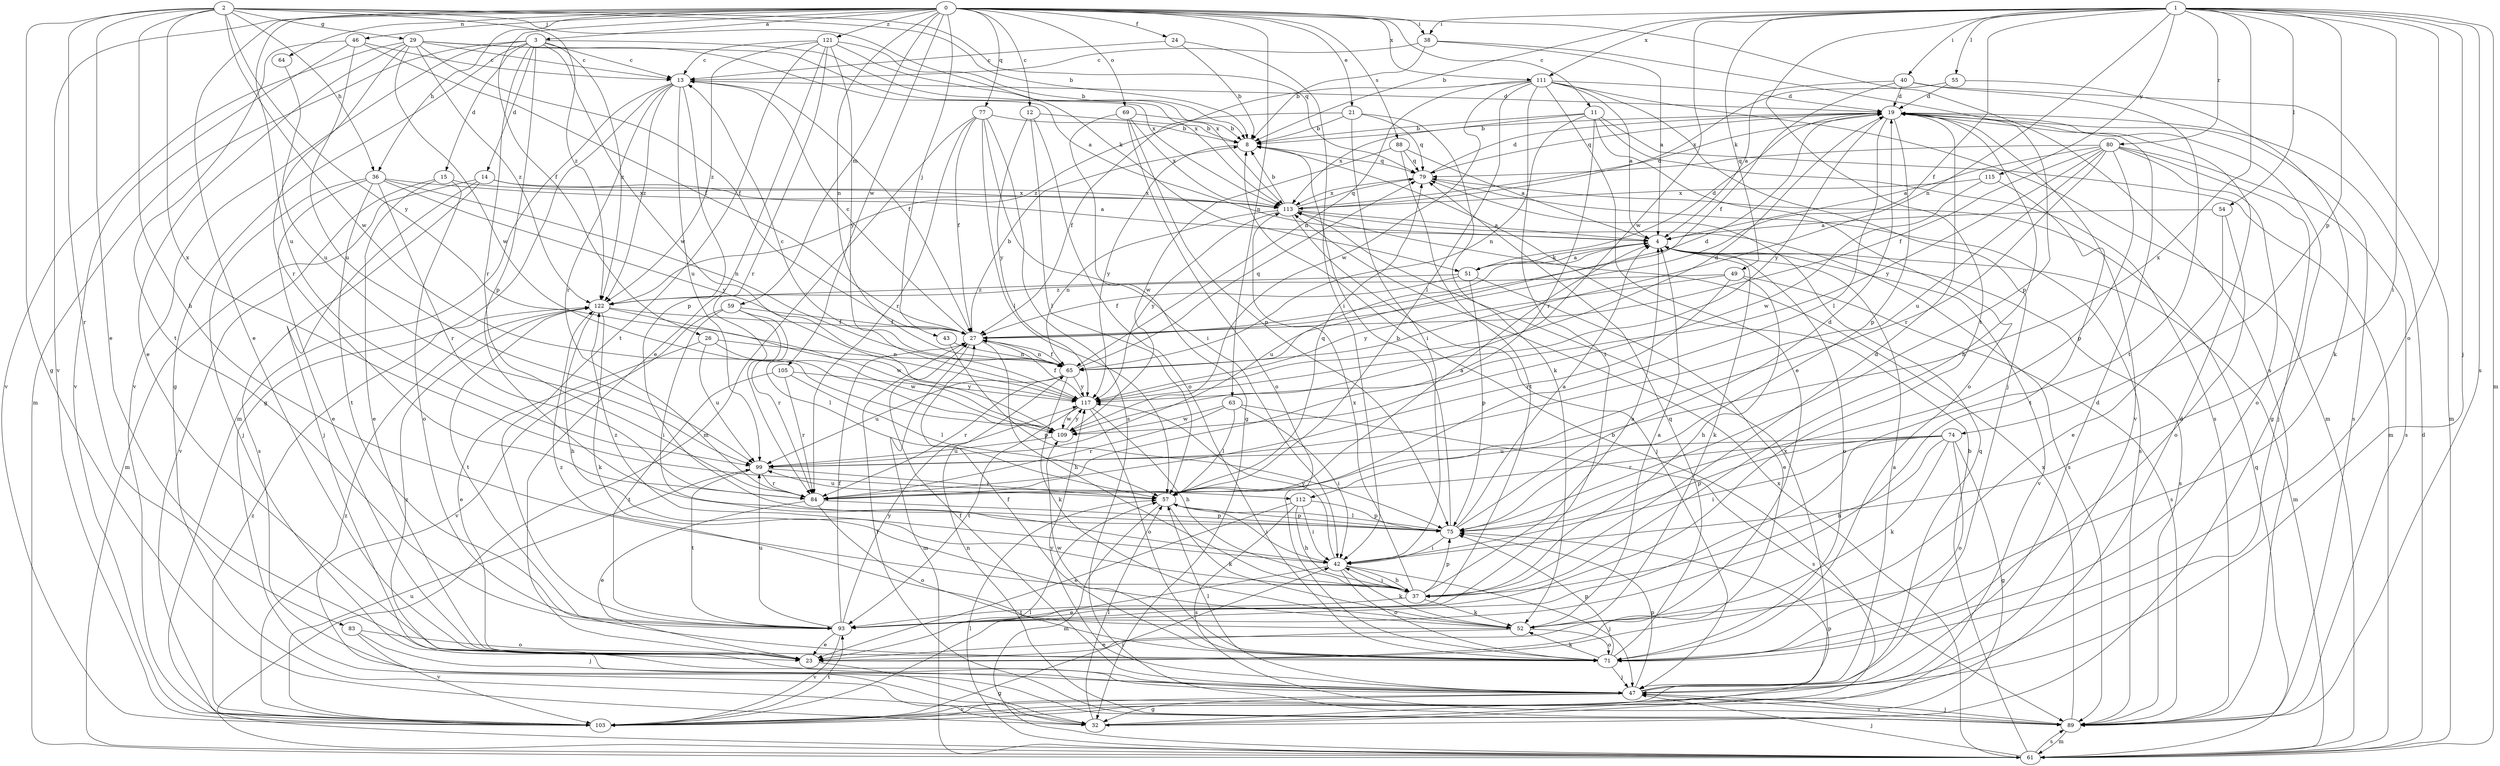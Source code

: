 strict digraph  {
0;
1;
2;
3;
4;
8;
11;
12;
13;
14;
15;
19;
21;
23;
24;
26;
27;
29;
32;
36;
37;
38;
40;
42;
43;
46;
47;
49;
51;
52;
54;
55;
57;
59;
61;
63;
64;
65;
69;
71;
74;
75;
77;
79;
80;
83;
84;
88;
89;
93;
99;
103;
105;
109;
111;
112;
113;
115;
117;
121;
122;
0 -> 3  [label=a];
0 -> 11  [label=c];
0 -> 12  [label=c];
0 -> 21  [label=e];
0 -> 23  [label=e];
0 -> 24  [label=f];
0 -> 26  [label=f];
0 -> 36  [label=h];
0 -> 38  [label=i];
0 -> 43  [label=j];
0 -> 46  [label=j];
0 -> 59  [label=m];
0 -> 63  [label=n];
0 -> 64  [label=n];
0 -> 65  [label=n];
0 -> 69  [label=o];
0 -> 77  [label=q];
0 -> 88  [label=s];
0 -> 89  [label=s];
0 -> 99  [label=u];
0 -> 103  [label=v];
0 -> 105  [label=w];
0 -> 111  [label=x];
0 -> 121  [label=z];
1 -> 8  [label=b];
1 -> 27  [label=f];
1 -> 38  [label=i];
1 -> 40  [label=i];
1 -> 42  [label=i];
1 -> 47  [label=j];
1 -> 49  [label=k];
1 -> 54  [label=l];
1 -> 55  [label=l];
1 -> 61  [label=m];
1 -> 65  [label=n];
1 -> 71  [label=o];
1 -> 74  [label=p];
1 -> 80  [label=r];
1 -> 89  [label=s];
1 -> 93  [label=t];
1 -> 109  [label=w];
1 -> 111  [label=x];
1 -> 112  [label=x];
1 -> 115  [label=y];
2 -> 8  [label=b];
2 -> 23  [label=e];
2 -> 29  [label=g];
2 -> 32  [label=g];
2 -> 36  [label=h];
2 -> 37  [label=h];
2 -> 51  [label=k];
2 -> 79  [label=q];
2 -> 83  [label=r];
2 -> 109  [label=w];
2 -> 112  [label=x];
2 -> 117  [label=y];
2 -> 122  [label=z];
3 -> 13  [label=c];
3 -> 14  [label=d];
3 -> 15  [label=d];
3 -> 32  [label=g];
3 -> 61  [label=m];
3 -> 75  [label=p];
3 -> 84  [label=r];
3 -> 103  [label=v];
3 -> 109  [label=w];
3 -> 113  [label=x];
3 -> 122  [label=z];
4 -> 51  [label=k];
4 -> 52  [label=k];
4 -> 61  [label=m];
4 -> 71  [label=o];
4 -> 89  [label=s];
4 -> 99  [label=u];
4 -> 103  [label=v];
8 -> 79  [label=q];
8 -> 117  [label=y];
11 -> 8  [label=b];
11 -> 61  [label=m];
11 -> 65  [label=n];
11 -> 71  [label=o];
11 -> 84  [label=r];
11 -> 89  [label=s];
11 -> 113  [label=x];
12 -> 8  [label=b];
12 -> 57  [label=l];
12 -> 71  [label=o];
12 -> 117  [label=y];
13 -> 19  [label=d];
13 -> 27  [label=f];
13 -> 32  [label=g];
13 -> 61  [label=m];
13 -> 75  [label=p];
13 -> 84  [label=r];
13 -> 99  [label=u];
13 -> 122  [label=z];
14 -> 4  [label=a];
14 -> 47  [label=j];
14 -> 61  [label=m];
14 -> 89  [label=s];
14 -> 113  [label=x];
15 -> 23  [label=e];
15 -> 71  [label=o];
15 -> 103  [label=v];
15 -> 113  [label=x];
19 -> 8  [label=b];
19 -> 32  [label=g];
19 -> 37  [label=h];
19 -> 57  [label=l];
19 -> 75  [label=p];
19 -> 79  [label=q];
19 -> 89  [label=s];
19 -> 103  [label=v];
19 -> 117  [label=y];
21 -> 8  [label=b];
21 -> 27  [label=f];
21 -> 42  [label=i];
21 -> 52  [label=k];
21 -> 79  [label=q];
23 -> 32  [label=g];
24 -> 8  [label=b];
24 -> 13  [label=c];
24 -> 42  [label=i];
26 -> 23  [label=e];
26 -> 65  [label=n];
26 -> 99  [label=u];
26 -> 109  [label=w];
27 -> 8  [label=b];
27 -> 13  [label=c];
27 -> 37  [label=h];
27 -> 61  [label=m];
27 -> 65  [label=n];
29 -> 4  [label=a];
29 -> 13  [label=c];
29 -> 23  [label=e];
29 -> 27  [label=f];
29 -> 84  [label=r];
29 -> 103  [label=v];
29 -> 109  [label=w];
29 -> 113  [label=x];
29 -> 122  [label=z];
32 -> 8  [label=b];
32 -> 57  [label=l];
32 -> 75  [label=p];
32 -> 122  [label=z];
36 -> 23  [label=e];
36 -> 47  [label=j];
36 -> 65  [label=n];
36 -> 84  [label=r];
36 -> 93  [label=t];
36 -> 113  [label=x];
36 -> 117  [label=y];
37 -> 4  [label=a];
37 -> 19  [label=d];
37 -> 42  [label=i];
37 -> 52  [label=k];
37 -> 75  [label=p];
37 -> 93  [label=t];
37 -> 113  [label=x];
38 -> 4  [label=a];
38 -> 8  [label=b];
38 -> 13  [label=c];
38 -> 75  [label=p];
40 -> 4  [label=a];
40 -> 19  [label=d];
40 -> 27  [label=f];
40 -> 61  [label=m];
40 -> 93  [label=t];
42 -> 23  [label=e];
42 -> 37  [label=h];
42 -> 47  [label=j];
42 -> 52  [label=k];
42 -> 71  [label=o];
42 -> 117  [label=y];
42 -> 122  [label=z];
43 -> 65  [label=n];
43 -> 75  [label=p];
46 -> 13  [label=c];
46 -> 27  [label=f];
46 -> 93  [label=t];
46 -> 99  [label=u];
46 -> 103  [label=v];
47 -> 4  [label=a];
47 -> 19  [label=d];
47 -> 27  [label=f];
47 -> 32  [label=g];
47 -> 57  [label=l];
47 -> 75  [label=p];
47 -> 89  [label=s];
47 -> 103  [label=v];
47 -> 113  [label=x];
47 -> 117  [label=y];
47 -> 122  [label=z];
49 -> 37  [label=h];
49 -> 84  [label=r];
49 -> 89  [label=s];
49 -> 117  [label=y];
49 -> 122  [label=z];
51 -> 4  [label=a];
51 -> 19  [label=d];
51 -> 23  [label=e];
51 -> 27  [label=f];
51 -> 75  [label=p];
51 -> 122  [label=z];
52 -> 4  [label=a];
52 -> 23  [label=e];
52 -> 71  [label=o];
52 -> 122  [label=z];
54 -> 4  [label=a];
54 -> 23  [label=e];
54 -> 71  [label=o];
55 -> 19  [label=d];
55 -> 52  [label=k];
55 -> 113  [label=x];
57 -> 4  [label=a];
57 -> 42  [label=i];
57 -> 52  [label=k];
57 -> 61  [label=m];
57 -> 75  [label=p];
57 -> 79  [label=q];
57 -> 99  [label=u];
59 -> 27  [label=f];
59 -> 42  [label=i];
59 -> 57  [label=l];
59 -> 84  [label=r];
59 -> 103  [label=v];
61 -> 8  [label=b];
61 -> 19  [label=d];
61 -> 47  [label=j];
61 -> 57  [label=l];
61 -> 79  [label=q];
61 -> 89  [label=s];
61 -> 113  [label=x];
63 -> 42  [label=i];
63 -> 57  [label=l];
63 -> 84  [label=r];
63 -> 89  [label=s];
63 -> 109  [label=w];
64 -> 99  [label=u];
65 -> 19  [label=d];
65 -> 27  [label=f];
65 -> 52  [label=k];
65 -> 79  [label=q];
65 -> 84  [label=r];
65 -> 99  [label=u];
65 -> 117  [label=y];
69 -> 8  [label=b];
69 -> 32  [label=g];
69 -> 71  [label=o];
69 -> 75  [label=p];
69 -> 113  [label=x];
71 -> 27  [label=f];
71 -> 47  [label=j];
71 -> 52  [label=k];
71 -> 75  [label=p];
71 -> 79  [label=q];
71 -> 109  [label=w];
74 -> 32  [label=g];
74 -> 37  [label=h];
74 -> 42  [label=i];
74 -> 52  [label=k];
74 -> 71  [label=o];
74 -> 75  [label=p];
74 -> 84  [label=r];
74 -> 99  [label=u];
75 -> 4  [label=a];
75 -> 8  [label=b];
75 -> 19  [label=d];
75 -> 42  [label=i];
75 -> 57  [label=l];
77 -> 8  [label=b];
77 -> 27  [label=f];
77 -> 42  [label=i];
77 -> 57  [label=l];
77 -> 61  [label=m];
77 -> 84  [label=r];
77 -> 89  [label=s];
79 -> 19  [label=d];
79 -> 89  [label=s];
79 -> 113  [label=x];
80 -> 4  [label=a];
80 -> 27  [label=f];
80 -> 47  [label=j];
80 -> 71  [label=o];
80 -> 75  [label=p];
80 -> 79  [label=q];
80 -> 84  [label=r];
80 -> 89  [label=s];
80 -> 99  [label=u];
80 -> 117  [label=y];
83 -> 47  [label=j];
83 -> 71  [label=o];
83 -> 103  [label=v];
84 -> 23  [label=e];
84 -> 71  [label=o];
84 -> 75  [label=p];
88 -> 4  [label=a];
88 -> 79  [label=q];
88 -> 93  [label=t];
88 -> 109  [label=w];
89 -> 27  [label=f];
89 -> 47  [label=j];
89 -> 61  [label=m];
89 -> 65  [label=n];
89 -> 113  [label=x];
93 -> 23  [label=e];
93 -> 27  [label=f];
93 -> 99  [label=u];
93 -> 103  [label=v];
93 -> 117  [label=y];
99 -> 57  [label=l];
99 -> 84  [label=r];
99 -> 93  [label=t];
103 -> 19  [label=d];
103 -> 42  [label=i];
103 -> 57  [label=l];
103 -> 79  [label=q];
103 -> 93  [label=t];
103 -> 99  [label=u];
103 -> 122  [label=z];
105 -> 57  [label=l];
105 -> 84  [label=r];
105 -> 93  [label=t];
105 -> 117  [label=y];
109 -> 99  [label=u];
109 -> 117  [label=y];
111 -> 4  [label=a];
111 -> 19  [label=d];
111 -> 23  [label=e];
111 -> 47  [label=j];
111 -> 57  [label=l];
111 -> 61  [label=m];
111 -> 65  [label=n];
111 -> 93  [label=t];
111 -> 109  [label=w];
111 -> 122  [label=z];
112 -> 23  [label=e];
112 -> 37  [label=h];
112 -> 42  [label=i];
112 -> 75  [label=p];
112 -> 89  [label=s];
113 -> 4  [label=a];
113 -> 8  [label=b];
113 -> 19  [label=d];
113 -> 47  [label=j];
113 -> 65  [label=n];
113 -> 79  [label=q];
113 -> 89  [label=s];
113 -> 117  [label=y];
115 -> 93  [label=t];
115 -> 109  [label=w];
115 -> 113  [label=x];
117 -> 13  [label=c];
117 -> 19  [label=d];
117 -> 27  [label=f];
117 -> 37  [label=h];
117 -> 71  [label=o];
117 -> 93  [label=t];
117 -> 109  [label=w];
121 -> 8  [label=b];
121 -> 13  [label=c];
121 -> 23  [label=e];
121 -> 84  [label=r];
121 -> 93  [label=t];
121 -> 113  [label=x];
121 -> 117  [label=y];
121 -> 122  [label=z];
122 -> 27  [label=f];
122 -> 37  [label=h];
122 -> 52  [label=k];
122 -> 93  [label=t];
122 -> 109  [label=w];
}
